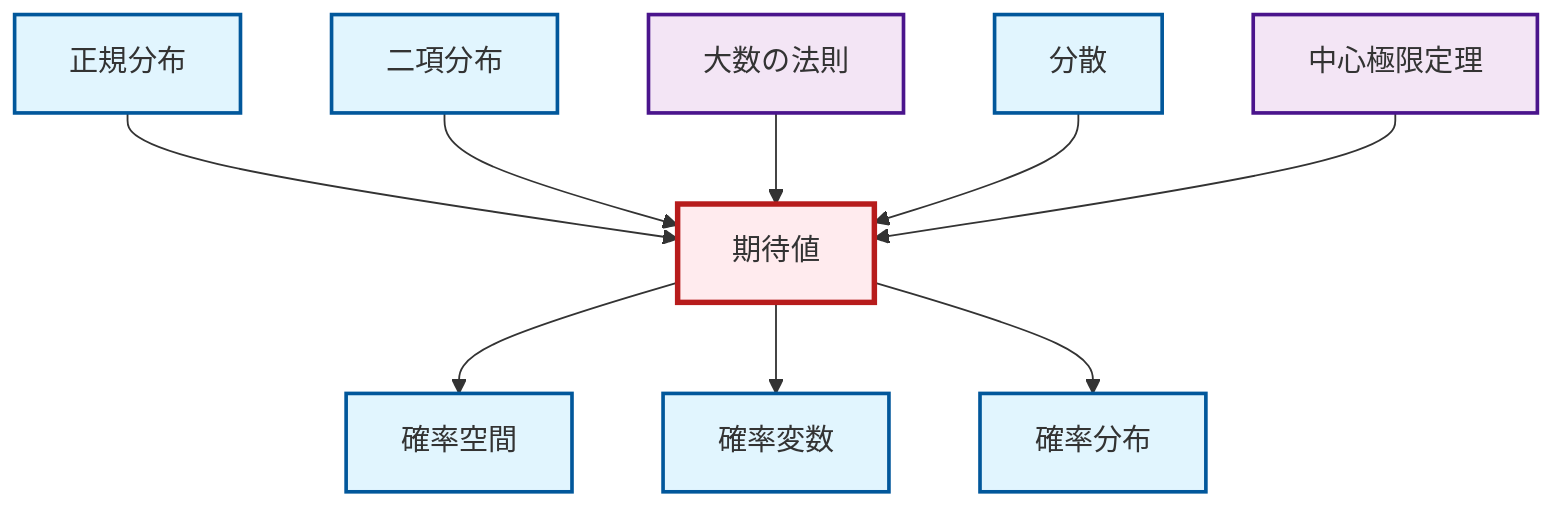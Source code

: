 graph TD
    classDef definition fill:#e1f5fe,stroke:#01579b,stroke-width:2px
    classDef theorem fill:#f3e5f5,stroke:#4a148c,stroke-width:2px
    classDef axiom fill:#fff3e0,stroke:#e65100,stroke-width:2px
    classDef example fill:#e8f5e9,stroke:#1b5e20,stroke-width:2px
    classDef current fill:#ffebee,stroke:#b71c1c,stroke-width:3px
    def-expectation["期待値"]:::definition
    def-binomial-distribution["二項分布"]:::definition
    def-variance["分散"]:::definition
    thm-law-of-large-numbers["大数の法則"]:::theorem
    def-probability-distribution["確率分布"]:::definition
    def-normal-distribution["正規分布"]:::definition
    def-probability-space["確率空間"]:::definition
    thm-central-limit["中心極限定理"]:::theorem
    def-random-variable["確率変数"]:::definition
    def-normal-distribution --> def-expectation
    def-binomial-distribution --> def-expectation
    thm-law-of-large-numbers --> def-expectation
    def-variance --> def-expectation
    def-expectation --> def-probability-space
    def-expectation --> def-random-variable
    def-expectation --> def-probability-distribution
    thm-central-limit --> def-expectation
    class def-expectation current